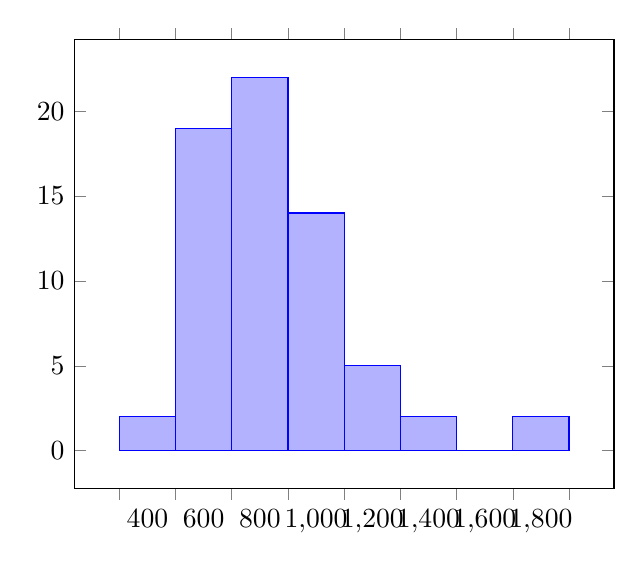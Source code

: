 \begin{tikzpicture}
\begin{axis}[ybar interval, xmajorgrids={false}, xtick distance={{50}}]
    \addplot
        table[row sep={\\}]
        {
            \\
            400.0  2.0  \\
            600.0  19.0  \\
            800.0  22.0  \\
            1000.0  14.0  \\
            1200.0  5.0  \\
            1400.0  2.0  \\
            1600.0  0.0  \\
            1800.0  2.0  \\
            2000.0  0.0  \\
        }
        ;
\end{axis}
\end{tikzpicture}
